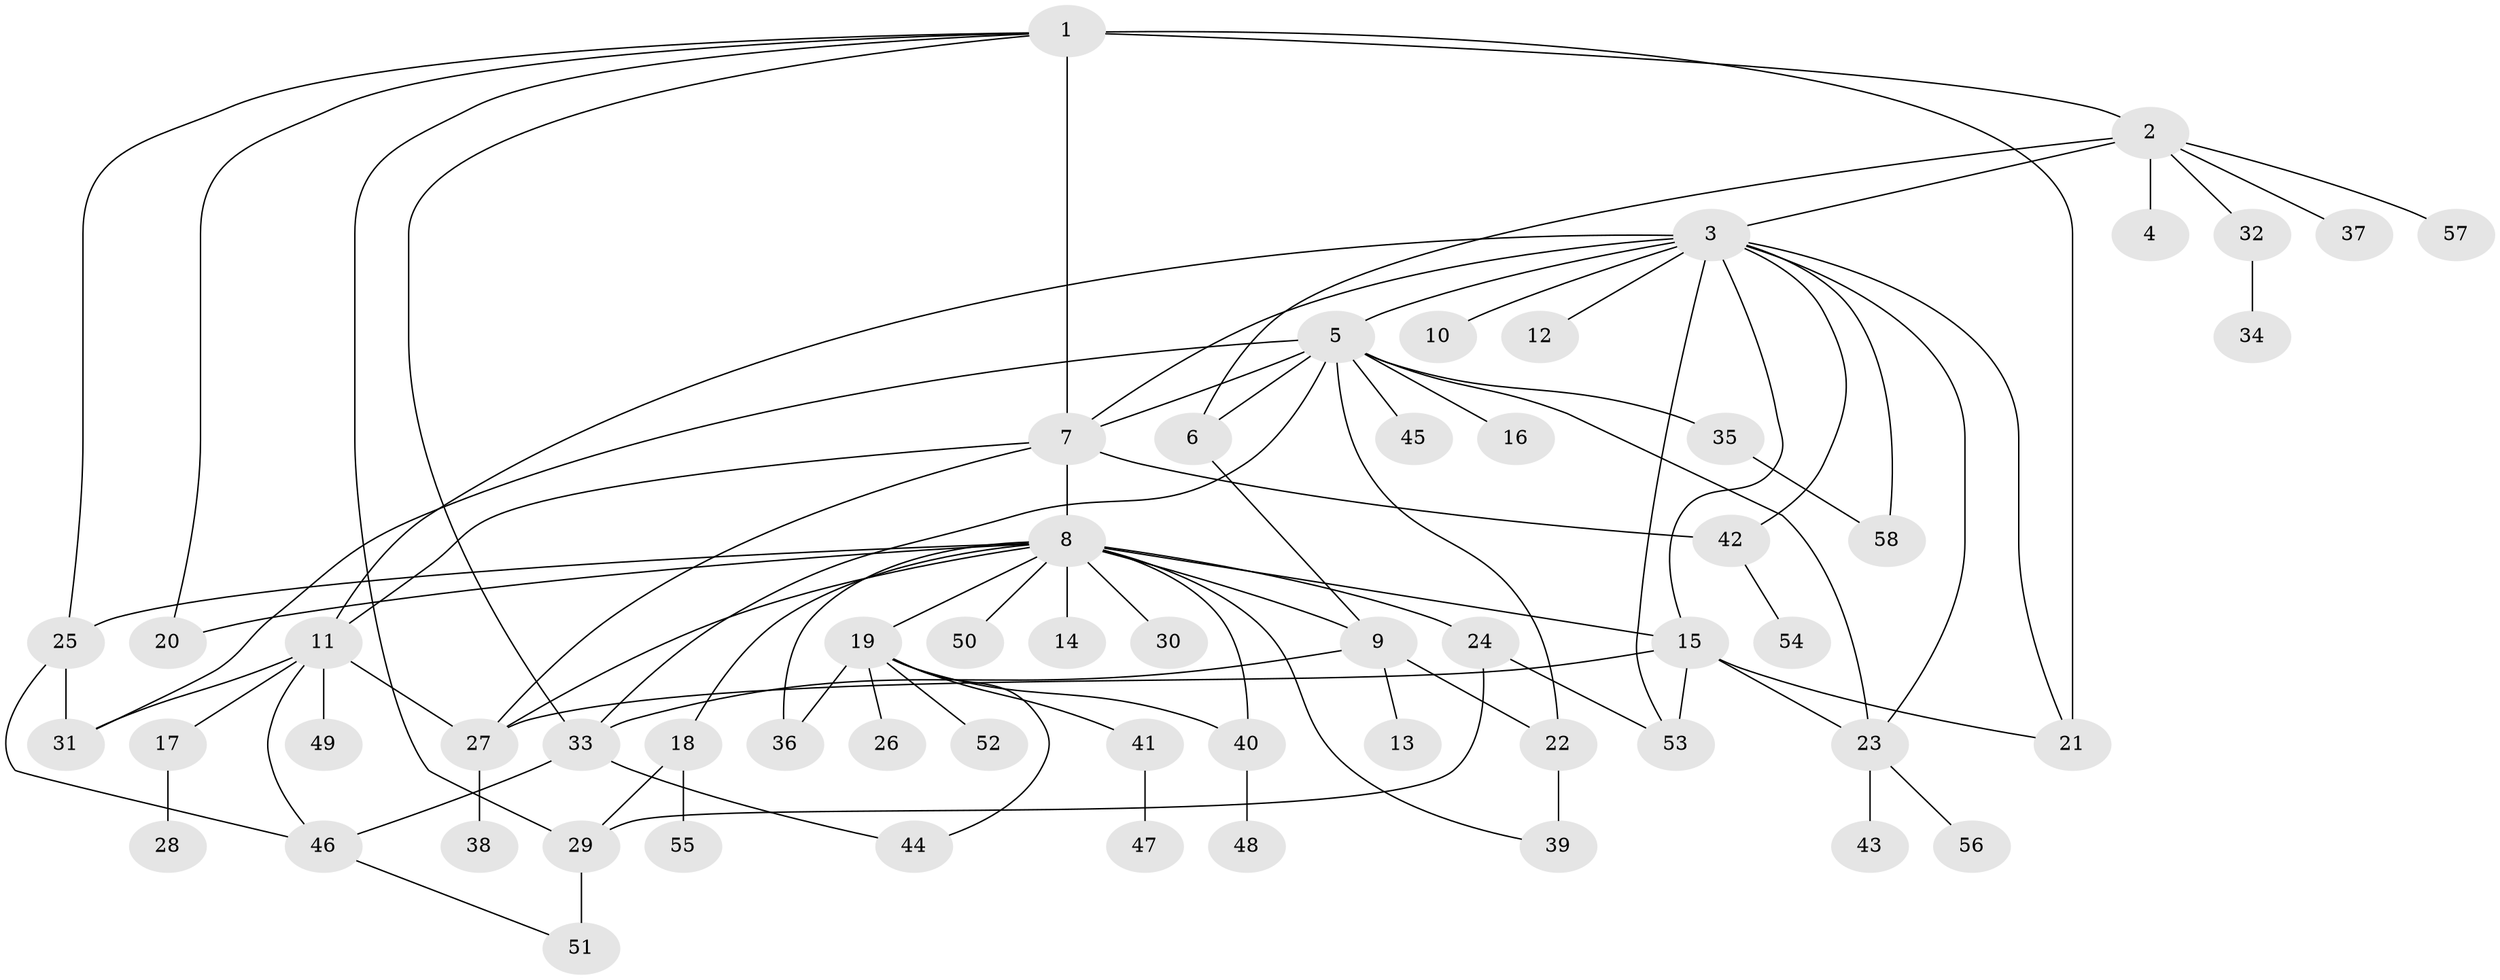 // original degree distribution, {11: 0.017241379310344827, 8: 0.017241379310344827, 13: 0.017241379310344827, 1: 0.46551724137931033, 3: 0.14655172413793102, 23: 0.008620689655172414, 6: 0.02586206896551724, 2: 0.20689655172413793, 4: 0.0603448275862069, 5: 0.02586206896551724, 9: 0.008620689655172414}
// Generated by graph-tools (version 1.1) at 2025/35/03/09/25 02:35:42]
// undirected, 58 vertices, 90 edges
graph export_dot {
graph [start="1"]
  node [color=gray90,style=filled];
  1;
  2;
  3;
  4;
  5;
  6;
  7;
  8;
  9;
  10;
  11;
  12;
  13;
  14;
  15;
  16;
  17;
  18;
  19;
  20;
  21;
  22;
  23;
  24;
  25;
  26;
  27;
  28;
  29;
  30;
  31;
  32;
  33;
  34;
  35;
  36;
  37;
  38;
  39;
  40;
  41;
  42;
  43;
  44;
  45;
  46;
  47;
  48;
  49;
  50;
  51;
  52;
  53;
  54;
  55;
  56;
  57;
  58;
  1 -- 2 [weight=1.0];
  1 -- 7 [weight=1.0];
  1 -- 20 [weight=1.0];
  1 -- 21 [weight=3.0];
  1 -- 25 [weight=1.0];
  1 -- 29 [weight=1.0];
  1 -- 33 [weight=1.0];
  2 -- 3 [weight=1.0];
  2 -- 4 [weight=1.0];
  2 -- 6 [weight=1.0];
  2 -- 32 [weight=1.0];
  2 -- 37 [weight=1.0];
  2 -- 57 [weight=1.0];
  3 -- 5 [weight=1.0];
  3 -- 7 [weight=1.0];
  3 -- 10 [weight=1.0];
  3 -- 11 [weight=1.0];
  3 -- 12 [weight=1.0];
  3 -- 15 [weight=1.0];
  3 -- 21 [weight=1.0];
  3 -- 23 [weight=1.0];
  3 -- 42 [weight=1.0];
  3 -- 53 [weight=1.0];
  3 -- 58 [weight=1.0];
  5 -- 6 [weight=1.0];
  5 -- 7 [weight=1.0];
  5 -- 16 [weight=1.0];
  5 -- 22 [weight=1.0];
  5 -- 23 [weight=1.0];
  5 -- 31 [weight=1.0];
  5 -- 33 [weight=1.0];
  5 -- 35 [weight=1.0];
  5 -- 45 [weight=1.0];
  6 -- 9 [weight=1.0];
  7 -- 8 [weight=7.0];
  7 -- 11 [weight=1.0];
  7 -- 27 [weight=1.0];
  7 -- 42 [weight=1.0];
  8 -- 9 [weight=1.0];
  8 -- 14 [weight=1.0];
  8 -- 15 [weight=1.0];
  8 -- 18 [weight=1.0];
  8 -- 19 [weight=1.0];
  8 -- 20 [weight=1.0];
  8 -- 24 [weight=1.0];
  8 -- 25 [weight=1.0];
  8 -- 27 [weight=1.0];
  8 -- 30 [weight=1.0];
  8 -- 36 [weight=1.0];
  8 -- 39 [weight=1.0];
  8 -- 40 [weight=1.0];
  8 -- 50 [weight=1.0];
  9 -- 13 [weight=1.0];
  9 -- 22 [weight=1.0];
  9 -- 33 [weight=1.0];
  11 -- 17 [weight=4.0];
  11 -- 27 [weight=4.0];
  11 -- 31 [weight=1.0];
  11 -- 46 [weight=1.0];
  11 -- 49 [weight=1.0];
  15 -- 21 [weight=1.0];
  15 -- 23 [weight=1.0];
  15 -- 27 [weight=1.0];
  15 -- 53 [weight=2.0];
  17 -- 28 [weight=1.0];
  18 -- 29 [weight=1.0];
  18 -- 55 [weight=1.0];
  19 -- 26 [weight=1.0];
  19 -- 36 [weight=1.0];
  19 -- 40 [weight=1.0];
  19 -- 41 [weight=1.0];
  19 -- 44 [weight=1.0];
  19 -- 52 [weight=1.0];
  22 -- 39 [weight=2.0];
  23 -- 43 [weight=2.0];
  23 -- 56 [weight=1.0];
  24 -- 29 [weight=1.0];
  24 -- 53 [weight=1.0];
  25 -- 31 [weight=1.0];
  25 -- 46 [weight=1.0];
  27 -- 38 [weight=2.0];
  29 -- 51 [weight=4.0];
  32 -- 34 [weight=1.0];
  33 -- 44 [weight=1.0];
  33 -- 46 [weight=1.0];
  35 -- 58 [weight=1.0];
  40 -- 48 [weight=1.0];
  41 -- 47 [weight=1.0];
  42 -- 54 [weight=1.0];
  46 -- 51 [weight=1.0];
}
